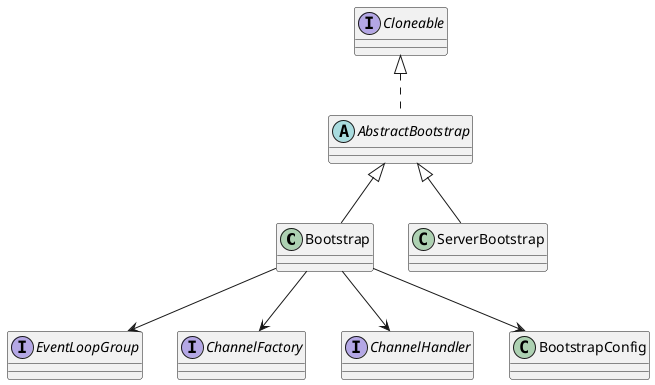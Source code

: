 @startuml

class Bootstrap
class ServerBootstrap

abstract AbstractBootstrap
interface Cloneable


Cloneable <|.. AbstractBootstrap
AbstractBootstrap <|-- Bootstrap
AbstractBootstrap <|-- ServerBootstrap



interface EventLoopGroup

interface ChannelFactory

interface ChannelHandler


class BootstrapConfig


Bootstrap --> EventLoopGroup
Bootstrap --> ChannelFactory
Bootstrap --> ChannelHandler
Bootstrap --> BootstrapConfig

@enduml